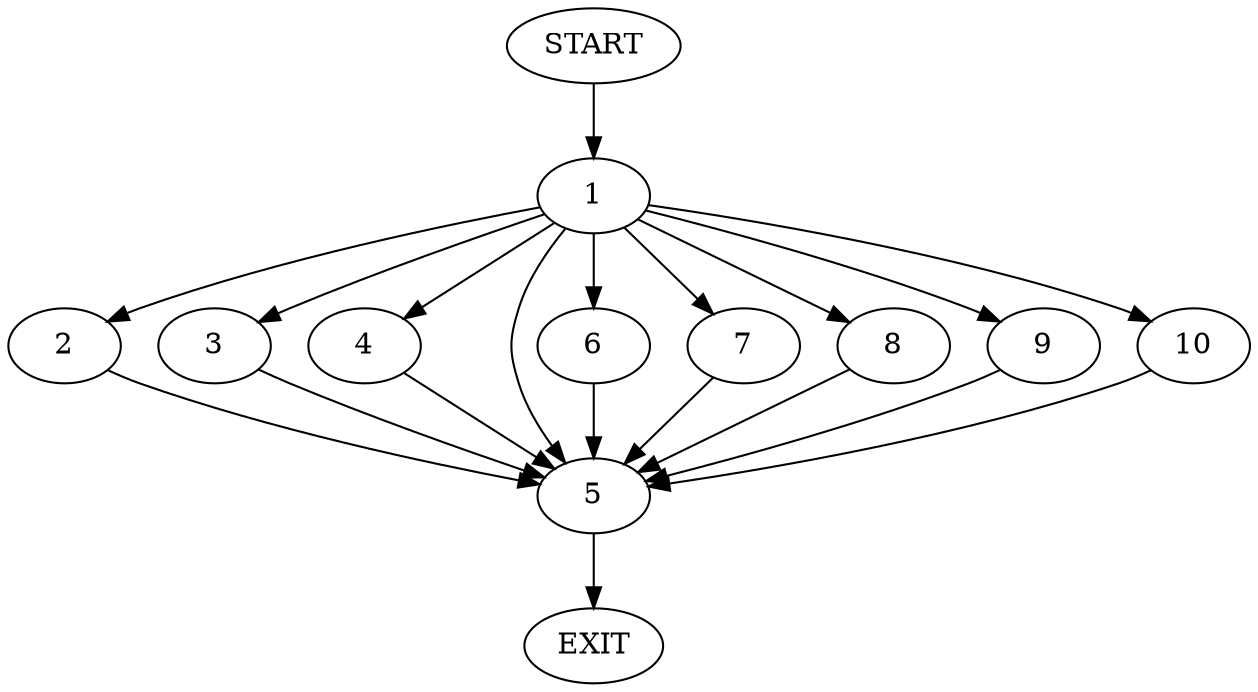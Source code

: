 digraph {
0 [label="START"]
11 [label="EXIT"]
0 -> 1
1 -> 2
1 -> 3
1 -> 4
1 -> 5
1 -> 6
1 -> 7
1 -> 8
1 -> 9
1 -> 10
6 -> 5
2 -> 5
3 -> 5
9 -> 5
5 -> 11
8 -> 5
4 -> 5
7 -> 5
10 -> 5
}
